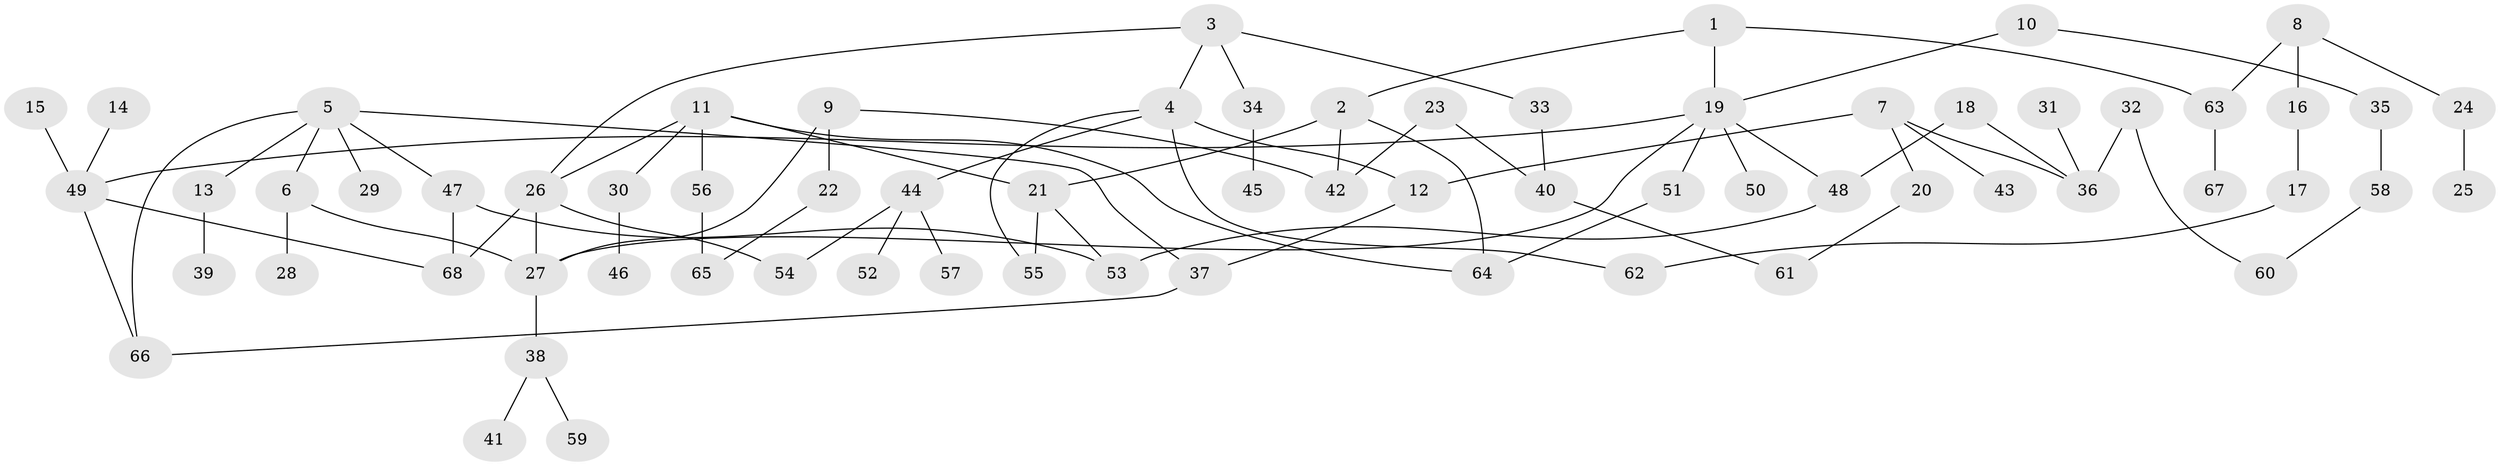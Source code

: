 // original degree distribution, {6: 0.030927835051546393, 8: 0.010309278350515464, 4: 0.10309278350515463, 3: 0.1958762886597938, 5: 0.041237113402061855, 1: 0.3402061855670103, 2: 0.27835051546391754}
// Generated by graph-tools (version 1.1) at 2025/36/03/04/25 23:36:00]
// undirected, 68 vertices, 86 edges
graph export_dot {
  node [color=gray90,style=filled];
  1;
  2;
  3;
  4;
  5;
  6;
  7;
  8;
  9;
  10;
  11;
  12;
  13;
  14;
  15;
  16;
  17;
  18;
  19;
  20;
  21;
  22;
  23;
  24;
  25;
  26;
  27;
  28;
  29;
  30;
  31;
  32;
  33;
  34;
  35;
  36;
  37;
  38;
  39;
  40;
  41;
  42;
  43;
  44;
  45;
  46;
  47;
  48;
  49;
  50;
  51;
  52;
  53;
  54;
  55;
  56;
  57;
  58;
  59;
  60;
  61;
  62;
  63;
  64;
  65;
  66;
  67;
  68;
  1 -- 2 [weight=1.0];
  1 -- 19 [weight=1.0];
  1 -- 63 [weight=1.0];
  2 -- 21 [weight=1.0];
  2 -- 42 [weight=1.0];
  2 -- 64 [weight=1.0];
  3 -- 4 [weight=1.0];
  3 -- 26 [weight=1.0];
  3 -- 33 [weight=1.0];
  3 -- 34 [weight=1.0];
  4 -- 12 [weight=1.0];
  4 -- 44 [weight=1.0];
  4 -- 55 [weight=1.0];
  4 -- 62 [weight=1.0];
  5 -- 6 [weight=1.0];
  5 -- 13 [weight=1.0];
  5 -- 29 [weight=1.0];
  5 -- 37 [weight=1.0];
  5 -- 47 [weight=1.0];
  5 -- 66 [weight=1.0];
  6 -- 27 [weight=1.0];
  6 -- 28 [weight=1.0];
  7 -- 12 [weight=1.0];
  7 -- 20 [weight=1.0];
  7 -- 36 [weight=1.0];
  7 -- 43 [weight=1.0];
  8 -- 16 [weight=1.0];
  8 -- 24 [weight=1.0];
  8 -- 63 [weight=1.0];
  9 -- 22 [weight=1.0];
  9 -- 27 [weight=1.0];
  9 -- 42 [weight=1.0];
  10 -- 19 [weight=1.0];
  10 -- 35 [weight=1.0];
  11 -- 21 [weight=1.0];
  11 -- 26 [weight=1.0];
  11 -- 30 [weight=1.0];
  11 -- 56 [weight=1.0];
  11 -- 64 [weight=1.0];
  12 -- 37 [weight=1.0];
  13 -- 39 [weight=1.0];
  14 -- 49 [weight=1.0];
  15 -- 49 [weight=1.0];
  16 -- 17 [weight=1.0];
  17 -- 62 [weight=1.0];
  18 -- 36 [weight=1.0];
  18 -- 48 [weight=1.0];
  19 -- 27 [weight=1.0];
  19 -- 48 [weight=1.0];
  19 -- 49 [weight=1.0];
  19 -- 50 [weight=1.0];
  19 -- 51 [weight=1.0];
  20 -- 61 [weight=1.0];
  21 -- 53 [weight=1.0];
  21 -- 55 [weight=1.0];
  22 -- 65 [weight=1.0];
  23 -- 40 [weight=1.0];
  23 -- 42 [weight=1.0];
  24 -- 25 [weight=1.0];
  26 -- 27 [weight=1.0];
  26 -- 54 [weight=1.0];
  26 -- 68 [weight=1.0];
  27 -- 38 [weight=1.0];
  30 -- 46 [weight=1.0];
  31 -- 36 [weight=1.0];
  32 -- 36 [weight=1.0];
  32 -- 60 [weight=1.0];
  33 -- 40 [weight=1.0];
  34 -- 45 [weight=1.0];
  35 -- 58 [weight=1.0];
  37 -- 66 [weight=1.0];
  38 -- 41 [weight=1.0];
  38 -- 59 [weight=1.0];
  40 -- 61 [weight=1.0];
  44 -- 52 [weight=1.0];
  44 -- 54 [weight=1.0];
  44 -- 57 [weight=1.0];
  47 -- 53 [weight=1.0];
  47 -- 68 [weight=1.0];
  48 -- 53 [weight=1.0];
  49 -- 66 [weight=1.0];
  49 -- 68 [weight=1.0];
  51 -- 64 [weight=1.0];
  56 -- 65 [weight=1.0];
  58 -- 60 [weight=1.0];
  63 -- 67 [weight=1.0];
}
